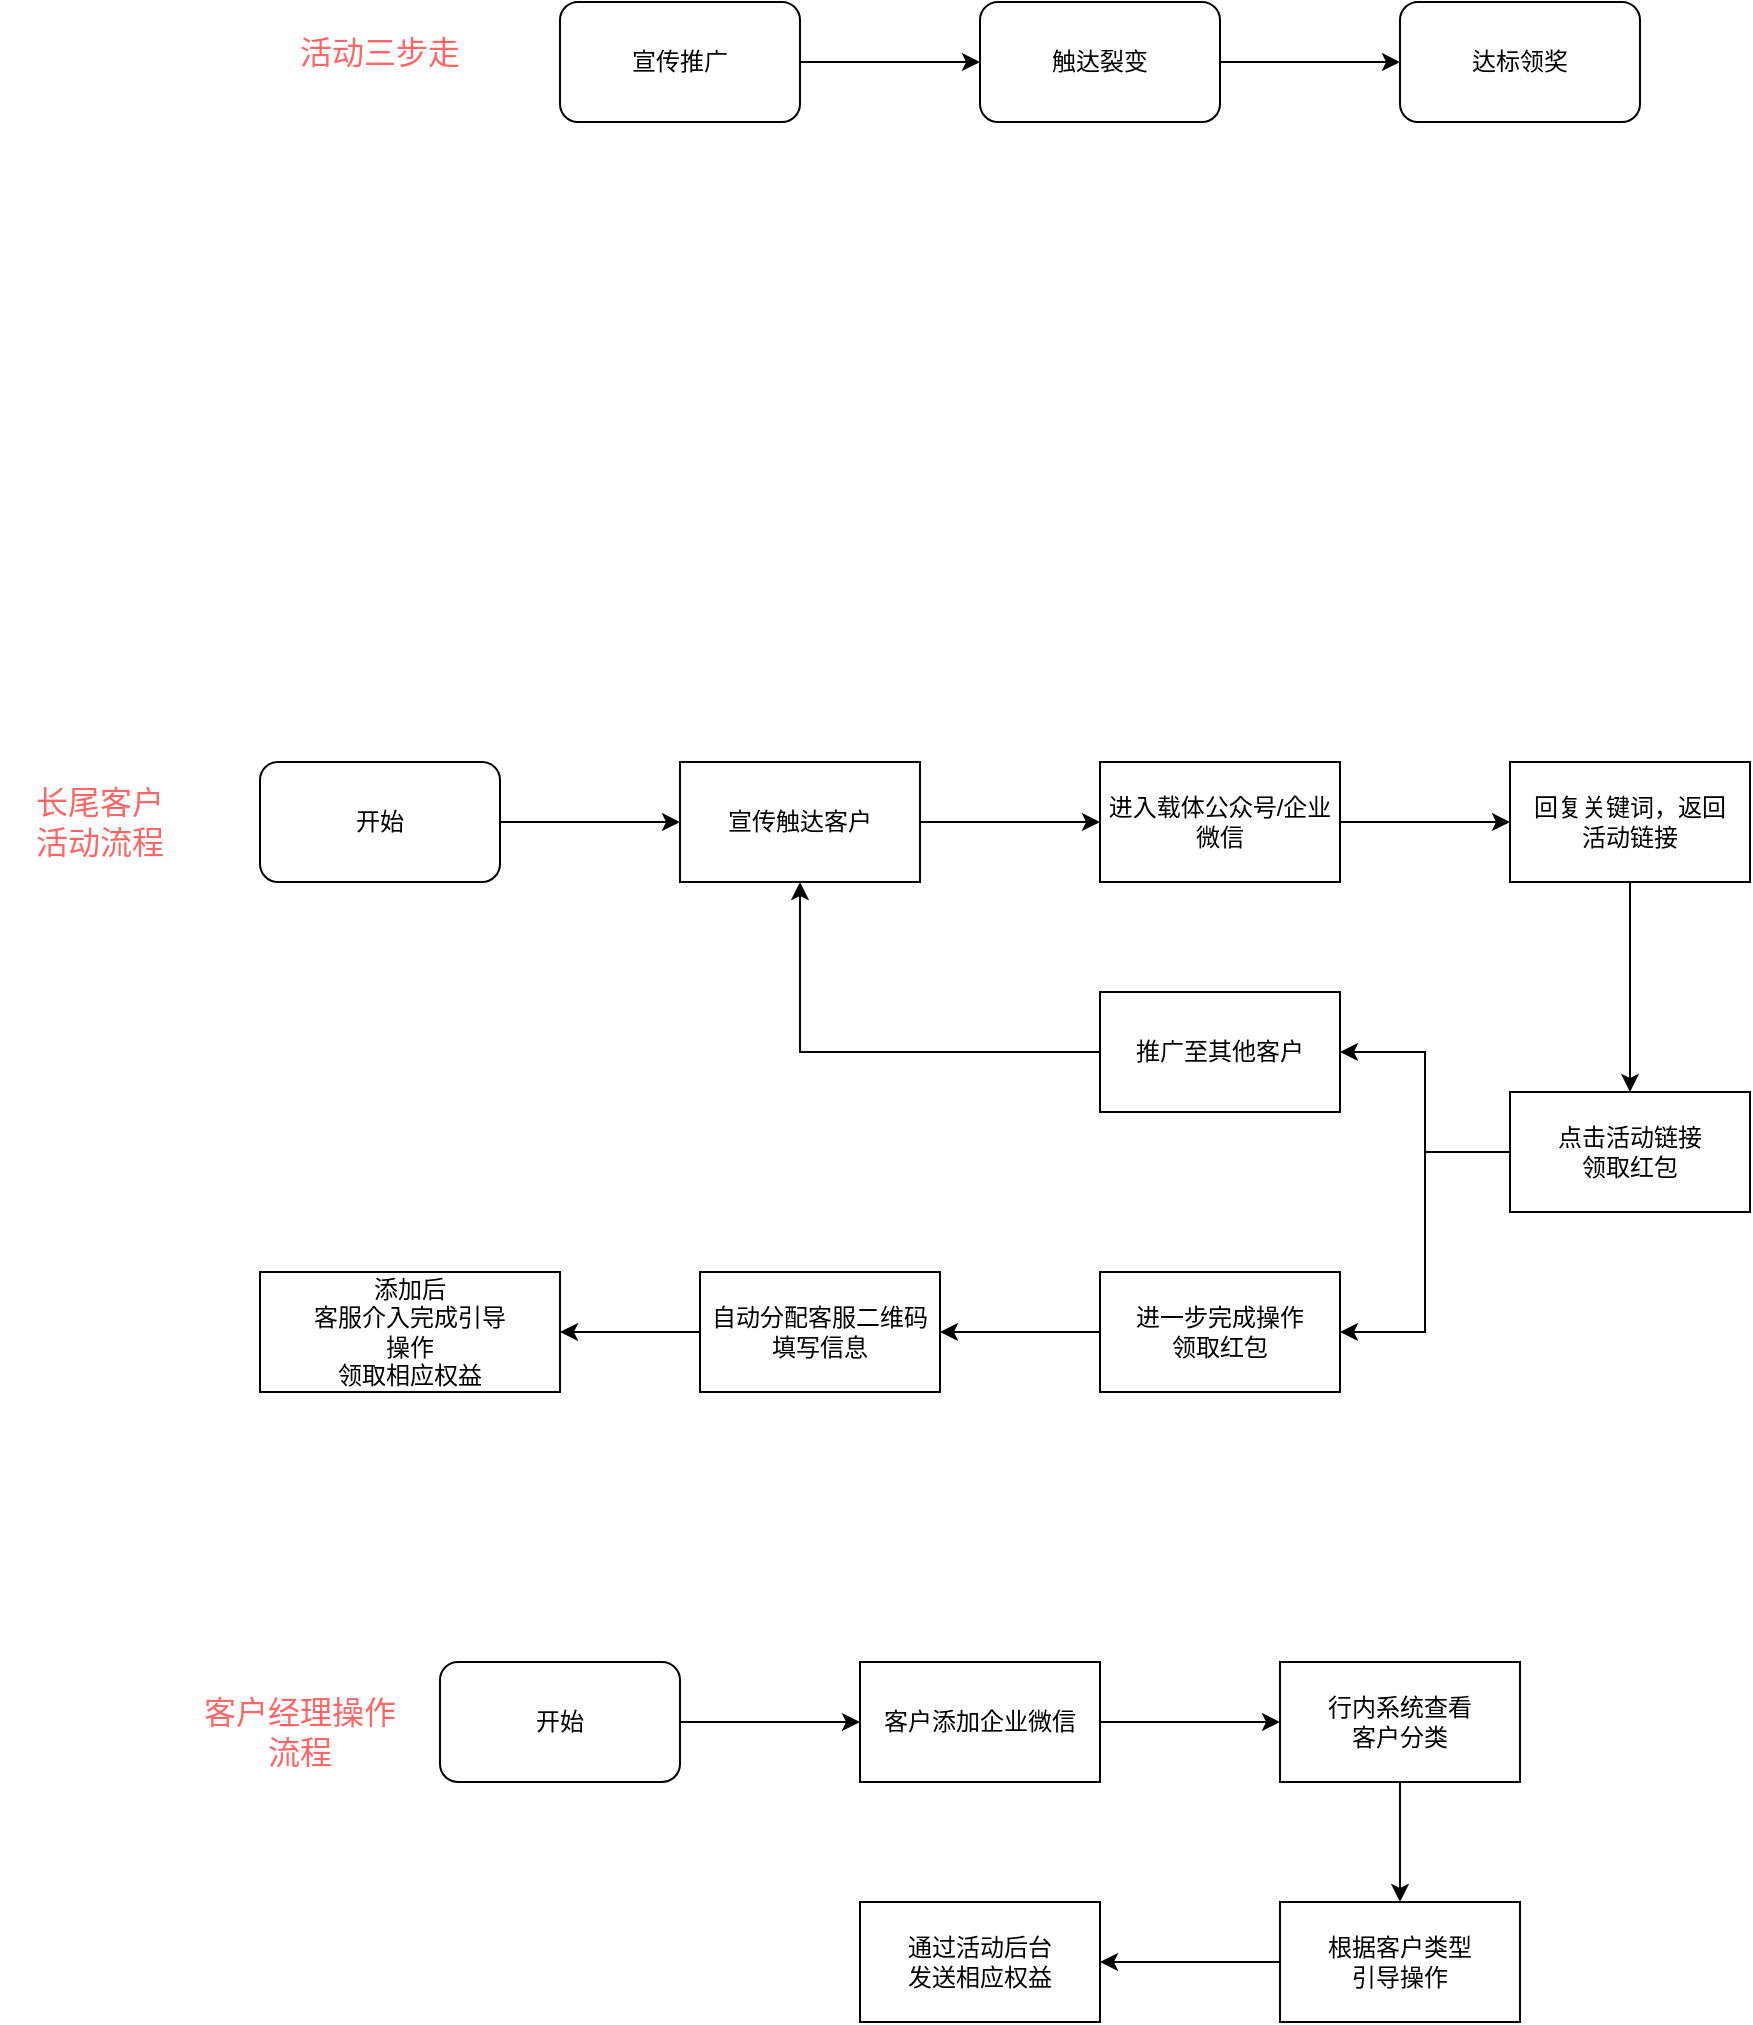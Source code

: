 <mxfile version="15.2.1" type="github">
  <diagram id="20JnTy4NAefpU1GbuEyr" name="第 1 页">
    <mxGraphModel dx="1209" dy="674" grid="1" gridSize="10" guides="1" tooltips="1" connect="1" arrows="1" fold="1" page="1" pageScale="1" pageWidth="10000" pageHeight="1169" math="0" shadow="0">
      <root>
        <mxCell id="0" />
        <mxCell id="1" parent="0" />
        <mxCell id="GbO0zibeAMqenVSyb-cL-11" style="edgeStyle=orthogonalEdgeStyle;rounded=0;orthogonalLoop=1;jettySize=auto;html=1;entryX=0;entryY=0.5;entryDx=0;entryDy=0;" parent="1" source="GbO0zibeAMqenVSyb-cL-1" target="GbO0zibeAMqenVSyb-cL-2" edge="1">
          <mxGeometry relative="1" as="geometry" />
        </mxCell>
        <mxCell id="GbO0zibeAMqenVSyb-cL-1" value="开始" style="rounded=1;whiteSpace=wrap;html=1;" parent="1" vertex="1">
          <mxGeometry x="300" y="480" width="120" height="60" as="geometry" />
        </mxCell>
        <mxCell id="GbO0zibeAMqenVSyb-cL-12" style="edgeStyle=orthogonalEdgeStyle;rounded=0;orthogonalLoop=1;jettySize=auto;html=1;" parent="1" source="GbO0zibeAMqenVSyb-cL-2" target="GbO0zibeAMqenVSyb-cL-3" edge="1">
          <mxGeometry relative="1" as="geometry" />
        </mxCell>
        <mxCell id="GbO0zibeAMqenVSyb-cL-2" value="宣传触达客户" style="rounded=0;whiteSpace=wrap;html=1;" parent="1" vertex="1">
          <mxGeometry x="510" y="480" width="120" height="60" as="geometry" />
        </mxCell>
        <mxCell id="GbO0zibeAMqenVSyb-cL-13" style="edgeStyle=orthogonalEdgeStyle;rounded=0;orthogonalLoop=1;jettySize=auto;html=1;entryX=0;entryY=0.5;entryDx=0;entryDy=0;" parent="1" source="GbO0zibeAMqenVSyb-cL-3" target="GbO0zibeAMqenVSyb-cL-5" edge="1">
          <mxGeometry relative="1" as="geometry" />
        </mxCell>
        <mxCell id="GbO0zibeAMqenVSyb-cL-3" value="进入载体公众号/企业微信" style="rounded=0;whiteSpace=wrap;html=1;" parent="1" vertex="1">
          <mxGeometry x="720" y="480" width="120" height="60" as="geometry" />
        </mxCell>
        <mxCell id="GbO0zibeAMqenVSyb-cL-14" style="edgeStyle=orthogonalEdgeStyle;rounded=0;orthogonalLoop=1;jettySize=auto;html=1;entryX=0.5;entryY=0;entryDx=0;entryDy=0;" parent="1" source="GbO0zibeAMqenVSyb-cL-5" target="GbO0zibeAMqenVSyb-cL-6" edge="1">
          <mxGeometry relative="1" as="geometry" />
        </mxCell>
        <mxCell id="GbO0zibeAMqenVSyb-cL-5" value="回复关键词，返回&lt;br&gt;活动链接" style="rounded=0;whiteSpace=wrap;html=1;" parent="1" vertex="1">
          <mxGeometry x="925" y="480" width="120" height="60" as="geometry" />
        </mxCell>
        <mxCell id="GbO0zibeAMqenVSyb-cL-15" style="edgeStyle=orthogonalEdgeStyle;rounded=0;orthogonalLoop=1;jettySize=auto;html=1;entryX=1;entryY=0.5;entryDx=0;entryDy=0;" parent="1" source="GbO0zibeAMqenVSyb-cL-6" target="GbO0zibeAMqenVSyb-cL-7" edge="1">
          <mxGeometry relative="1" as="geometry" />
        </mxCell>
        <mxCell id="GbO0zibeAMqenVSyb-cL-16" style="edgeStyle=orthogonalEdgeStyle;rounded=0;orthogonalLoop=1;jettySize=auto;html=1;entryX=1;entryY=0.5;entryDx=0;entryDy=0;" parent="1" source="GbO0zibeAMqenVSyb-cL-6" target="GbO0zibeAMqenVSyb-cL-8" edge="1">
          <mxGeometry relative="1" as="geometry" />
        </mxCell>
        <mxCell id="GbO0zibeAMqenVSyb-cL-6" value="点击活动链接&lt;br&gt;领取红包" style="rounded=0;whiteSpace=wrap;html=1;" parent="1" vertex="1">
          <mxGeometry x="925" y="645" width="120" height="60" as="geometry" />
        </mxCell>
        <mxCell id="GbO0zibeAMqenVSyb-cL-22" style="edgeStyle=orthogonalEdgeStyle;rounded=0;orthogonalLoop=1;jettySize=auto;html=1;" parent="1" source="GbO0zibeAMqenVSyb-cL-7" target="GbO0zibeAMqenVSyb-cL-2" edge="1">
          <mxGeometry relative="1" as="geometry" />
        </mxCell>
        <mxCell id="GbO0zibeAMqenVSyb-cL-7" value="推广至其他客户" style="rounded=0;whiteSpace=wrap;html=1;" parent="1" vertex="1">
          <mxGeometry x="720" y="595" width="120" height="60" as="geometry" />
        </mxCell>
        <mxCell id="GbO0zibeAMqenVSyb-cL-23" style="edgeStyle=orthogonalEdgeStyle;rounded=0;orthogonalLoop=1;jettySize=auto;html=1;entryX=1;entryY=0.5;entryDx=0;entryDy=0;" parent="1" source="GbO0zibeAMqenVSyb-cL-8" target="GbO0zibeAMqenVSyb-cL-9" edge="1">
          <mxGeometry relative="1" as="geometry" />
        </mxCell>
        <mxCell id="GbO0zibeAMqenVSyb-cL-8" value="进一步完成操作&lt;br&gt;领取红包" style="rounded=0;whiteSpace=wrap;html=1;" parent="1" vertex="1">
          <mxGeometry x="720" y="735" width="120" height="60" as="geometry" />
        </mxCell>
        <mxCell id="GbO0zibeAMqenVSyb-cL-24" style="edgeStyle=orthogonalEdgeStyle;rounded=0;orthogonalLoop=1;jettySize=auto;html=1;entryX=1;entryY=0.5;entryDx=0;entryDy=0;" parent="1" source="GbO0zibeAMqenVSyb-cL-9" target="GbO0zibeAMqenVSyb-cL-10" edge="1">
          <mxGeometry relative="1" as="geometry" />
        </mxCell>
        <mxCell id="GbO0zibeAMqenVSyb-cL-9" value="自动分配客服二维码&lt;br&gt;填写信息" style="rounded=0;whiteSpace=wrap;html=1;" parent="1" vertex="1">
          <mxGeometry x="520" y="735" width="120" height="60" as="geometry" />
        </mxCell>
        <mxCell id="GbO0zibeAMqenVSyb-cL-10" value="添加后&lt;br&gt;客服介入完成引导&lt;br&gt;操作&lt;br&gt;领取相应权益" style="rounded=0;whiteSpace=wrap;html=1;" parent="1" vertex="1">
          <mxGeometry x="300" y="735" width="150" height="60" as="geometry" />
        </mxCell>
        <mxCell id="GbO0zibeAMqenVSyb-cL-30" style="edgeStyle=orthogonalEdgeStyle;rounded=0;orthogonalLoop=1;jettySize=auto;html=1;" parent="1" source="GbO0zibeAMqenVSyb-cL-25" target="GbO0zibeAMqenVSyb-cL-26" edge="1">
          <mxGeometry relative="1" as="geometry" />
        </mxCell>
        <mxCell id="GbO0zibeAMqenVSyb-cL-25" value="开始" style="rounded=1;whiteSpace=wrap;html=1;" parent="1" vertex="1">
          <mxGeometry x="390" y="930" width="120" height="60" as="geometry" />
        </mxCell>
        <mxCell id="GbO0zibeAMqenVSyb-cL-31" style="edgeStyle=orthogonalEdgeStyle;rounded=0;orthogonalLoop=1;jettySize=auto;html=1;" parent="1" source="GbO0zibeAMqenVSyb-cL-26" target="GbO0zibeAMqenVSyb-cL-27" edge="1">
          <mxGeometry relative="1" as="geometry" />
        </mxCell>
        <mxCell id="GbO0zibeAMqenVSyb-cL-26" value="客户添加企业微信" style="rounded=0;whiteSpace=wrap;html=1;" parent="1" vertex="1">
          <mxGeometry x="600" y="930" width="120" height="60" as="geometry" />
        </mxCell>
        <mxCell id="GbO0zibeAMqenVSyb-cL-32" style="edgeStyle=orthogonalEdgeStyle;rounded=0;orthogonalLoop=1;jettySize=auto;html=1;entryX=0.5;entryY=0;entryDx=0;entryDy=0;" parent="1" source="GbO0zibeAMqenVSyb-cL-27" target="GbO0zibeAMqenVSyb-cL-28" edge="1">
          <mxGeometry relative="1" as="geometry" />
        </mxCell>
        <mxCell id="GbO0zibeAMqenVSyb-cL-27" value="行内系统查看&lt;br&gt;客户分类" style="rounded=0;whiteSpace=wrap;html=1;" parent="1" vertex="1">
          <mxGeometry x="810" y="930" width="120" height="60" as="geometry" />
        </mxCell>
        <mxCell id="GbO0zibeAMqenVSyb-cL-33" style="edgeStyle=orthogonalEdgeStyle;rounded=0;orthogonalLoop=1;jettySize=auto;html=1;" parent="1" source="GbO0zibeAMqenVSyb-cL-28" target="GbO0zibeAMqenVSyb-cL-29" edge="1">
          <mxGeometry relative="1" as="geometry" />
        </mxCell>
        <mxCell id="GbO0zibeAMqenVSyb-cL-28" value="根据客户类型&lt;br&gt;引导操作" style="rounded=0;whiteSpace=wrap;html=1;" parent="1" vertex="1">
          <mxGeometry x="810" y="1050" width="120" height="60" as="geometry" />
        </mxCell>
        <mxCell id="GbO0zibeAMqenVSyb-cL-29" value="通过活动后台&lt;br&gt;发送相应权益" style="rounded=0;whiteSpace=wrap;html=1;" parent="1" vertex="1">
          <mxGeometry x="600" y="1050" width="120" height="60" as="geometry" />
        </mxCell>
        <mxCell id="cZswtAvTgp-vCxXKOOmt-10" value="客户经理操作流程" style="text;html=1;strokeColor=none;fillColor=none;align=center;verticalAlign=middle;whiteSpace=wrap;rounded=0;fontSize=16;fontColor=#FF6666;" vertex="1" parent="1">
          <mxGeometry x="270" y="940" width="100" height="50" as="geometry" />
        </mxCell>
        <mxCell id="cZswtAvTgp-vCxXKOOmt-11" value="长尾客户&lt;br&gt;活动流程" style="text;html=1;strokeColor=none;fillColor=none;align=center;verticalAlign=middle;whiteSpace=wrap;rounded=0;fontSize=16;fontColor=#FF6666;" vertex="1" parent="1">
          <mxGeometry x="170" y="485" width="100" height="50" as="geometry" />
        </mxCell>
        <mxCell id="cZswtAvTgp-vCxXKOOmt-15" style="edgeStyle=orthogonalEdgeStyle;rounded=0;orthogonalLoop=1;jettySize=auto;html=1;fontSize=16;fontColor=#FF6666;" edge="1" parent="1" source="cZswtAvTgp-vCxXKOOmt-12" target="cZswtAvTgp-vCxXKOOmt-13">
          <mxGeometry relative="1" as="geometry" />
        </mxCell>
        <mxCell id="cZswtAvTgp-vCxXKOOmt-12" value="宣传推广" style="rounded=1;whiteSpace=wrap;html=1;" vertex="1" parent="1">
          <mxGeometry x="450" y="100" width="120" height="60" as="geometry" />
        </mxCell>
        <mxCell id="cZswtAvTgp-vCxXKOOmt-16" style="edgeStyle=orthogonalEdgeStyle;rounded=0;orthogonalLoop=1;jettySize=auto;html=1;entryX=0;entryY=0.5;entryDx=0;entryDy=0;fontSize=16;fontColor=#FF6666;" edge="1" parent="1" source="cZswtAvTgp-vCxXKOOmt-13" target="cZswtAvTgp-vCxXKOOmt-14">
          <mxGeometry relative="1" as="geometry" />
        </mxCell>
        <mxCell id="cZswtAvTgp-vCxXKOOmt-13" value="触达裂变" style="rounded=1;whiteSpace=wrap;html=1;" vertex="1" parent="1">
          <mxGeometry x="660" y="100" width="120" height="60" as="geometry" />
        </mxCell>
        <mxCell id="cZswtAvTgp-vCxXKOOmt-14" value="达标领奖" style="rounded=1;whiteSpace=wrap;html=1;" vertex="1" parent="1">
          <mxGeometry x="870" y="100" width="120" height="60" as="geometry" />
        </mxCell>
        <mxCell id="cZswtAvTgp-vCxXKOOmt-17" value="活动三步走" style="text;html=1;strokeColor=none;fillColor=none;align=center;verticalAlign=middle;whiteSpace=wrap;rounded=0;fontSize=16;fontColor=#FF6666;" vertex="1" parent="1">
          <mxGeometry x="310" y="100" width="100" height="50" as="geometry" />
        </mxCell>
      </root>
    </mxGraphModel>
  </diagram>
</mxfile>
